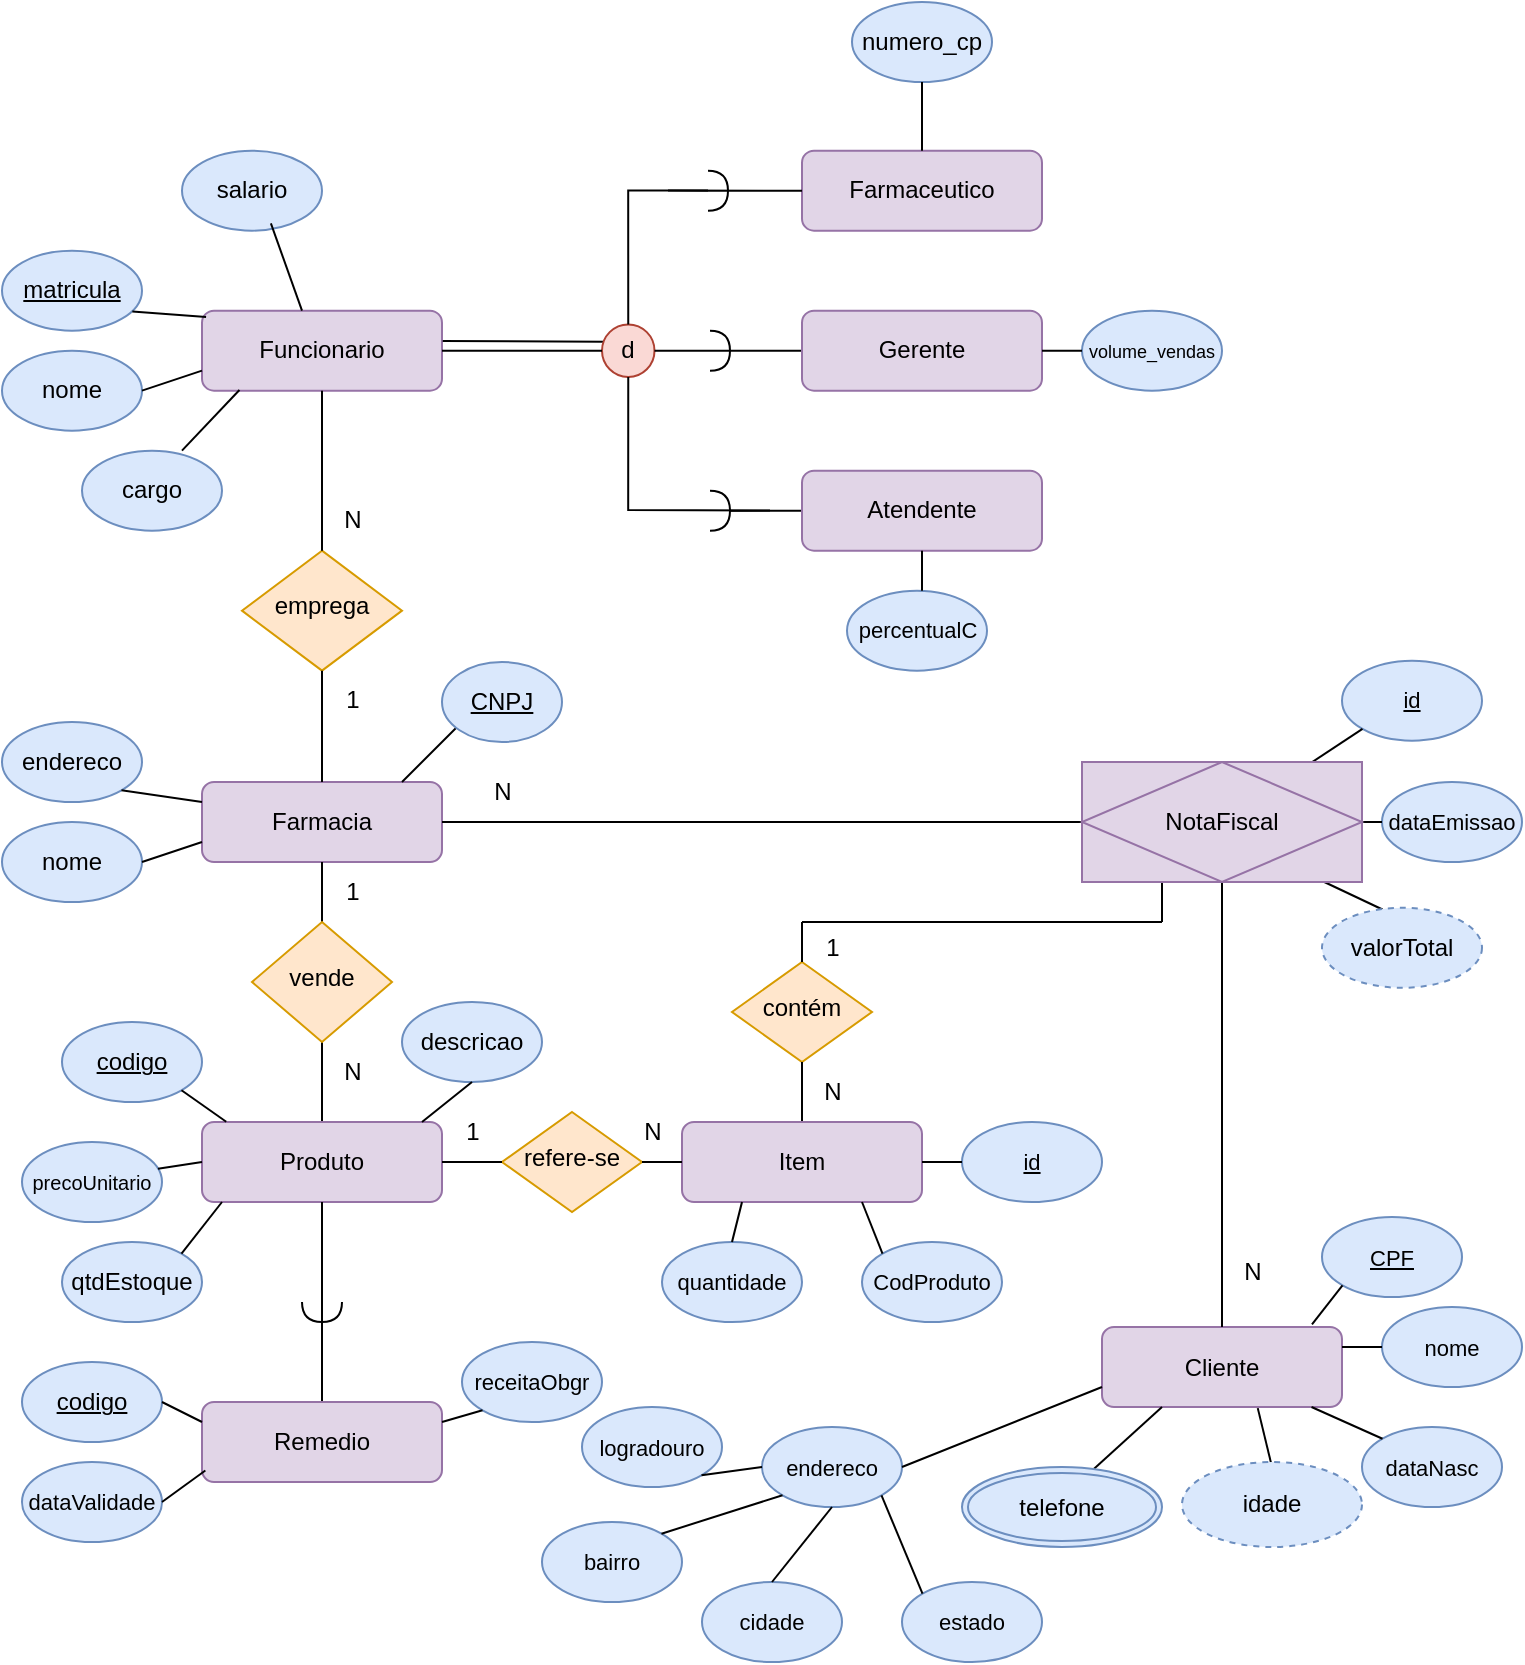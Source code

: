 <mxfile version="24.7.12">
  <diagram id="C5RBs43oDa-KdzZeNtuy" name="Page-1">
    <mxGraphModel dx="1261" dy="733" grid="1" gridSize="10" guides="1" tooltips="1" connect="1" arrows="1" fold="1" page="1" pageScale="1" pageWidth="827" pageHeight="1169" math="0" shadow="0">
      <root>
        <mxCell id="WIyWlLk6GJQsqaUBKTNV-0" />
        <mxCell id="WIyWlLk6GJQsqaUBKTNV-1" parent="WIyWlLk6GJQsqaUBKTNV-0" />
        <mxCell id="WIyWlLk6GJQsqaUBKTNV-3" value="Farmacia" style="rounded=1;whiteSpace=wrap;html=1;fontSize=12;glass=0;strokeWidth=1;shadow=0;fillColor=#e1d5e7;strokeColor=#9673a6;" parent="WIyWlLk6GJQsqaUBKTNV-1" vertex="1">
          <mxGeometry x="160" y="420" width="120" height="40" as="geometry" />
        </mxCell>
        <mxCell id="WIyWlLk6GJQsqaUBKTNV-6" value="emprega" style="rhombus;whiteSpace=wrap;html=1;shadow=0;fontFamily=Helvetica;fontSize=12;align=center;strokeWidth=1;spacing=6;spacingTop=-4;fillColor=#ffe6cc;strokeColor=#d79b00;" parent="WIyWlLk6GJQsqaUBKTNV-1" vertex="1">
          <mxGeometry x="180" y="304.32" width="80" height="60" as="geometry" />
        </mxCell>
        <mxCell id="WIyWlLk6GJQsqaUBKTNV-11" value="Funcionario" style="rounded=1;whiteSpace=wrap;html=1;fontSize=12;glass=0;strokeWidth=1;shadow=0;fillColor=#e1d5e7;strokeColor=#9673a6;" parent="WIyWlLk6GJQsqaUBKTNV-1" vertex="1">
          <mxGeometry x="160" y="184.32" width="120" height="40" as="geometry" />
        </mxCell>
        <mxCell id="MK8fDPFh58A5NtxFeI1J-0" value="" style="endArrow=none;html=1;rounded=0;exitX=0.5;exitY=1;exitDx=0;exitDy=0;entryX=0.5;entryY=0;entryDx=0;entryDy=0;" parent="WIyWlLk6GJQsqaUBKTNV-1" source="WIyWlLk6GJQsqaUBKTNV-11" target="WIyWlLk6GJQsqaUBKTNV-6" edge="1">
          <mxGeometry width="50" height="50" relative="1" as="geometry">
            <mxPoint x="220" y="184.32" as="sourcePoint" />
            <mxPoint x="220" y="274.32" as="targetPoint" />
          </mxGeometry>
        </mxCell>
        <mxCell id="MK8fDPFh58A5NtxFeI1J-2" value="" style="endArrow=none;html=1;rounded=0;" parent="WIyWlLk6GJQsqaUBKTNV-1" edge="1">
          <mxGeometry width="50" height="50" relative="1" as="geometry">
            <mxPoint x="260" y="420" as="sourcePoint" />
            <mxPoint x="290" y="390" as="targetPoint" />
          </mxGeometry>
        </mxCell>
        <mxCell id="MK8fDPFh58A5NtxFeI1J-4" value="&lt;u&gt;CNPJ&lt;/u&gt;" style="ellipse;whiteSpace=wrap;html=1;fillColor=#dae8fc;strokeColor=#6c8ebf;" parent="WIyWlLk6GJQsqaUBKTNV-1" vertex="1">
          <mxGeometry x="280" y="360" width="60" height="40" as="geometry" />
        </mxCell>
        <mxCell id="MK8fDPFh58A5NtxFeI1J-5" value="nome" style="ellipse;whiteSpace=wrap;html=1;fillColor=#dae8fc;strokeColor=#6c8ebf;" parent="WIyWlLk6GJQsqaUBKTNV-1" vertex="1">
          <mxGeometry x="60" y="440" width="70" height="40" as="geometry" />
        </mxCell>
        <mxCell id="MK8fDPFh58A5NtxFeI1J-6" value="endereco" style="ellipse;whiteSpace=wrap;html=1;fillColor=#dae8fc;strokeColor=#6c8ebf;" parent="WIyWlLk6GJQsqaUBKTNV-1" vertex="1">
          <mxGeometry x="60" y="390" width="70" height="40" as="geometry" />
        </mxCell>
        <mxCell id="MK8fDPFh58A5NtxFeI1J-7" value="" style="endArrow=none;html=1;rounded=0;entryX=1;entryY=0.5;entryDx=0;entryDy=0;" parent="WIyWlLk6GJQsqaUBKTNV-1" target="MK8fDPFh58A5NtxFeI1J-5" edge="1">
          <mxGeometry width="50" height="50" relative="1" as="geometry">
            <mxPoint x="160" y="450" as="sourcePoint" />
            <mxPoint x="260" y="370" as="targetPoint" />
          </mxGeometry>
        </mxCell>
        <mxCell id="MK8fDPFh58A5NtxFeI1J-8" value="" style="endArrow=none;html=1;rounded=0;entryX=1;entryY=1;entryDx=0;entryDy=0;exitX=0;exitY=0.25;exitDx=0;exitDy=0;" parent="WIyWlLk6GJQsqaUBKTNV-1" source="WIyWlLk6GJQsqaUBKTNV-3" target="MK8fDPFh58A5NtxFeI1J-6" edge="1">
          <mxGeometry width="50" height="50" relative="1" as="geometry">
            <mxPoint x="170" y="420" as="sourcePoint" />
            <mxPoint x="220" y="370" as="targetPoint" />
          </mxGeometry>
        </mxCell>
        <mxCell id="MK8fDPFh58A5NtxFeI1J-9" value="&lt;u&gt;matricula&lt;/u&gt;" style="ellipse;whiteSpace=wrap;html=1;fillColor=#dae8fc;strokeColor=#6c8ebf;" parent="WIyWlLk6GJQsqaUBKTNV-1" vertex="1">
          <mxGeometry x="60" y="154.32" width="70" height="40" as="geometry" />
        </mxCell>
        <mxCell id="MK8fDPFh58A5NtxFeI1J-10" value="nome" style="ellipse;whiteSpace=wrap;html=1;fillColor=#dae8fc;strokeColor=#6c8ebf;" parent="WIyWlLk6GJQsqaUBKTNV-1" vertex="1">
          <mxGeometry x="60" y="204.32" width="70" height="40" as="geometry" />
        </mxCell>
        <mxCell id="MK8fDPFh58A5NtxFeI1J-11" value="cargo" style="ellipse;whiteSpace=wrap;html=1;fillColor=#dae8fc;strokeColor=#6c8ebf;" parent="WIyWlLk6GJQsqaUBKTNV-1" vertex="1">
          <mxGeometry x="100" y="254.32" width="70" height="40" as="geometry" />
        </mxCell>
        <mxCell id="MK8fDPFh58A5NtxFeI1J-12" value="salario" style="ellipse;whiteSpace=wrap;html=1;fillColor=#dae8fc;strokeColor=#6c8ebf;" parent="WIyWlLk6GJQsqaUBKTNV-1" vertex="1">
          <mxGeometry x="150" y="104.32" width="70" height="40" as="geometry" />
        </mxCell>
        <mxCell id="MK8fDPFh58A5NtxFeI1J-13" value="" style="endArrow=none;html=1;rounded=0;exitX=0.931;exitY=0.76;exitDx=0;exitDy=0;exitPerimeter=0;entryX=0.017;entryY=0.08;entryDx=0;entryDy=0;entryPerimeter=0;" parent="WIyWlLk6GJQsqaUBKTNV-1" source="MK8fDPFh58A5NtxFeI1J-9" target="WIyWlLk6GJQsqaUBKTNV-11" edge="1">
          <mxGeometry width="50" height="50" relative="1" as="geometry">
            <mxPoint x="360" y="184.32" as="sourcePoint" />
            <mxPoint x="410" y="134.32" as="targetPoint" />
          </mxGeometry>
        </mxCell>
        <mxCell id="MK8fDPFh58A5NtxFeI1J-14" value="" style="endArrow=none;html=1;rounded=0;exitX=1;exitY=0.5;exitDx=0;exitDy=0;entryX=0;entryY=0.75;entryDx=0;entryDy=0;" parent="WIyWlLk6GJQsqaUBKTNV-1" source="MK8fDPFh58A5NtxFeI1J-10" target="WIyWlLk6GJQsqaUBKTNV-11" edge="1">
          <mxGeometry width="50" height="50" relative="1" as="geometry">
            <mxPoint x="180" y="194.32" as="sourcePoint" />
            <mxPoint x="230" y="144.32" as="targetPoint" />
          </mxGeometry>
        </mxCell>
        <mxCell id="MK8fDPFh58A5NtxFeI1J-15" value="" style="endArrow=none;html=1;rounded=0;exitX=0.714;exitY=0;exitDx=0;exitDy=0;exitPerimeter=0;entryX=0.156;entryY=0.992;entryDx=0;entryDy=0;entryPerimeter=0;" parent="WIyWlLk6GJQsqaUBKTNV-1" source="MK8fDPFh58A5NtxFeI1J-11" target="WIyWlLk6GJQsqaUBKTNV-11" edge="1">
          <mxGeometry width="50" height="50" relative="1" as="geometry">
            <mxPoint x="180" y="194.32" as="sourcePoint" />
            <mxPoint x="230" y="144.32" as="targetPoint" />
          </mxGeometry>
        </mxCell>
        <mxCell id="MK8fDPFh58A5NtxFeI1J-16" value="" style="endArrow=none;html=1;rounded=0;exitX=0.635;exitY=0.909;exitDx=0;exitDy=0;exitPerimeter=0;" parent="WIyWlLk6GJQsqaUBKTNV-1" source="MK8fDPFh58A5NtxFeI1J-12" edge="1">
          <mxGeometry width="50" height="50" relative="1" as="geometry">
            <mxPoint x="180" y="194.32" as="sourcePoint" />
            <mxPoint x="210" y="184.32" as="targetPoint" />
          </mxGeometry>
        </mxCell>
        <mxCell id="MK8fDPFh58A5NtxFeI1J-17" value="" style="endArrow=none;html=1;rounded=0;exitX=1.003;exitY=0.38;exitDx=0;exitDy=0;exitPerimeter=0;entryX=0.061;entryY=0.332;entryDx=0;entryDy=0;entryPerimeter=0;strokeColor=#000000;" parent="WIyWlLk6GJQsqaUBKTNV-1" source="WIyWlLk6GJQsqaUBKTNV-11" target="MK8fDPFh58A5NtxFeI1J-19" edge="1">
          <mxGeometry width="50" height="50" relative="1" as="geometry">
            <mxPoint x="280" y="239.6" as="sourcePoint" />
            <mxPoint x="360" y="239.6" as="targetPoint" />
          </mxGeometry>
        </mxCell>
        <mxCell id="MK8fDPFh58A5NtxFeI1J-19" value="d" style="ellipse;whiteSpace=wrap;html=1;aspect=fixed;fillColor=#fad9d5;strokeColor=#ae4132;" parent="WIyWlLk6GJQsqaUBKTNV-1" vertex="1">
          <mxGeometry x="360" y="191.2" width="26.25" height="26.25" as="geometry" />
        </mxCell>
        <mxCell id="MK8fDPFh58A5NtxFeI1J-31" value="" style="endArrow=none;html=1;rounded=0;exitX=1;exitY=0.5;exitDx=0;exitDy=0;entryX=0;entryY=0.5;entryDx=0;entryDy=0;" parent="WIyWlLk6GJQsqaUBKTNV-1" source="MK8fDPFh58A5NtxFeI1J-19" target="MK8fDPFh58A5NtxFeI1J-42" edge="1">
          <mxGeometry width="50" height="50" relative="1" as="geometry">
            <mxPoint x="340" y="184.32" as="sourcePoint" />
            <mxPoint x="440" y="204.32" as="targetPoint" />
          </mxGeometry>
        </mxCell>
        <mxCell id="MK8fDPFh58A5NtxFeI1J-34" value="" style="endArrow=none;html=1;rounded=0;entryX=0;entryY=0.5;entryDx=0;entryDy=0;" parent="WIyWlLk6GJQsqaUBKTNV-1" source="9b90MbuNXG74h5Mg-5Mk-2" target="MK8fDPFh58A5NtxFeI1J-41" edge="1">
          <mxGeometry width="50" height="50" relative="1" as="geometry">
            <mxPoint x="370" y="284.32" as="sourcePoint" />
            <mxPoint x="440" y="284.32" as="targetPoint" />
          </mxGeometry>
        </mxCell>
        <mxCell id="MK8fDPFh58A5NtxFeI1J-40" value="Farmaceutico" style="rounded=1;whiteSpace=wrap;html=1;fontSize=12;glass=0;strokeWidth=1;shadow=0;fillColor=#e1d5e7;strokeColor=#9673a6;" parent="WIyWlLk6GJQsqaUBKTNV-1" vertex="1">
          <mxGeometry x="460" y="104.32" width="120" height="40" as="geometry" />
        </mxCell>
        <mxCell id="MK8fDPFh58A5NtxFeI1J-41" value="Atendente" style="rounded=1;whiteSpace=wrap;html=1;fontSize=12;glass=0;strokeWidth=1;shadow=0;fillColor=#e1d5e7;strokeColor=#9673a6;" parent="WIyWlLk6GJQsqaUBKTNV-1" vertex="1">
          <mxGeometry x="460" y="264.32" width="120" height="40" as="geometry" />
        </mxCell>
        <mxCell id="MK8fDPFh58A5NtxFeI1J-42" value="Gerente" style="rounded=1;whiteSpace=wrap;html=1;fontSize=12;glass=0;strokeWidth=1;shadow=0;fillColor=#e1d5e7;strokeColor=#9673a6;" parent="WIyWlLk6GJQsqaUBKTNV-1" vertex="1">
          <mxGeometry x="460" y="184.32" width="120" height="40" as="geometry" />
        </mxCell>
        <mxCell id="MK8fDPFh58A5NtxFeI1J-45" value="numero_cp" style="ellipse;whiteSpace=wrap;html=1;fillColor=#dae8fc;strokeColor=#6c8ebf;" parent="WIyWlLk6GJQsqaUBKTNV-1" vertex="1">
          <mxGeometry x="485" y="30" width="70" height="40" as="geometry" />
        </mxCell>
        <mxCell id="MK8fDPFh58A5NtxFeI1J-48" value="&lt;font style=&quot;font-size: 9px;&quot;&gt;volume_vendas&lt;/font&gt;" style="ellipse;whiteSpace=wrap;html=1;fillColor=#dae8fc;strokeColor=#6c8ebf;" parent="WIyWlLk6GJQsqaUBKTNV-1" vertex="1">
          <mxGeometry x="600" y="184.33" width="70" height="40" as="geometry" />
        </mxCell>
        <mxCell id="MK8fDPFh58A5NtxFeI1J-50" value="&lt;font style=&quot;font-size: 11px;&quot;&gt;percentualC&lt;/font&gt;" style="ellipse;whiteSpace=wrap;html=1;fillColor=#dae8fc;strokeColor=#6c8ebf;" parent="WIyWlLk6GJQsqaUBKTNV-1" vertex="1">
          <mxGeometry x="482.5" y="324.32" width="70" height="40" as="geometry" />
        </mxCell>
        <mxCell id="MK8fDPFh58A5NtxFeI1J-52" value="" style="endArrow=none;html=1;rounded=0;entryX=0.5;entryY=1;entryDx=0;entryDy=0;exitX=0.5;exitY=0;exitDx=0;exitDy=0;" parent="WIyWlLk6GJQsqaUBKTNV-1" source="MK8fDPFh58A5NtxFeI1J-40" target="MK8fDPFh58A5NtxFeI1J-45" edge="1">
          <mxGeometry width="50" height="50" relative="1" as="geometry">
            <mxPoint x="580" y="114.32" as="sourcePoint" />
            <mxPoint x="560" y="90.32" as="targetPoint" />
          </mxGeometry>
        </mxCell>
        <mxCell id="MK8fDPFh58A5NtxFeI1J-54" value="" style="endArrow=none;html=1;rounded=0;entryX=0;entryY=0.5;entryDx=0;entryDy=0;exitX=1;exitY=0.5;exitDx=0;exitDy=0;" parent="WIyWlLk6GJQsqaUBKTNV-1" source="MK8fDPFh58A5NtxFeI1J-42" target="MK8fDPFh58A5NtxFeI1J-48" edge="1">
          <mxGeometry width="50" height="50" relative="1" as="geometry">
            <mxPoint x="565" y="134.32" as="sourcePoint" />
            <mxPoint x="580" y="110.32" as="targetPoint" />
          </mxGeometry>
        </mxCell>
        <mxCell id="MK8fDPFh58A5NtxFeI1J-55" value="" style="endArrow=none;html=1;rounded=0;entryX=0.5;entryY=0;entryDx=0;entryDy=0;exitX=0.5;exitY=1;exitDx=0;exitDy=0;" parent="WIyWlLk6GJQsqaUBKTNV-1" source="MK8fDPFh58A5NtxFeI1J-41" edge="1">
          <mxGeometry width="50" height="50" relative="1" as="geometry">
            <mxPoint x="575" y="144.32" as="sourcePoint" />
            <mxPoint x="520" y="324.32" as="targetPoint" />
          </mxGeometry>
        </mxCell>
        <mxCell id="MK8fDPFh58A5NtxFeI1J-57" value="" style="endArrow=none;html=1;rounded=0;exitX=1;exitY=0.5;exitDx=0;exitDy=0;entryX=0;entryY=0.5;entryDx=0;entryDy=0;entryPerimeter=0;fontColor=#FF0000;strokeColor=#000000;" parent="WIyWlLk6GJQsqaUBKTNV-1" source="WIyWlLk6GJQsqaUBKTNV-11" target="MK8fDPFh58A5NtxFeI1J-19" edge="1">
          <mxGeometry width="50" height="50" relative="1" as="geometry">
            <mxPoint x="260" y="270" as="sourcePoint" />
            <mxPoint x="310" y="220" as="targetPoint" />
          </mxGeometry>
        </mxCell>
        <mxCell id="9b90MbuNXG74h5Mg-5Mk-79" style="edgeStyle=orthogonalEdgeStyle;rounded=0;orthogonalLoop=1;jettySize=auto;html=1;exitX=0;exitY=0.5;exitDx=0;exitDy=0;exitPerimeter=0;entryX=0;entryY=0.5;entryDx=0;entryDy=0;endArrow=none;endFill=0;" parent="WIyWlLk6GJQsqaUBKTNV-1" source="9b90MbuNXG74h5Mg-5Mk-0" target="MK8fDPFh58A5NtxFeI1J-40" edge="1">
          <mxGeometry relative="1" as="geometry">
            <Array as="points">
              <mxPoint x="393" y="124" />
              <mxPoint x="443" y="124" />
            </Array>
          </mxGeometry>
        </mxCell>
        <mxCell id="9b90MbuNXG74h5Mg-5Mk-80" style="edgeStyle=orthogonalEdgeStyle;rounded=0;orthogonalLoop=1;jettySize=auto;html=1;entryX=0.5;entryY=0;entryDx=0;entryDy=0;endArrow=none;endFill=0;" parent="WIyWlLk6GJQsqaUBKTNV-1" source="9b90MbuNXG74h5Mg-5Mk-0" target="MK8fDPFh58A5NtxFeI1J-19" edge="1">
          <mxGeometry relative="1" as="geometry" />
        </mxCell>
        <mxCell id="9b90MbuNXG74h5Mg-5Mk-0" value="" style="shape=requiredInterface;html=1;verticalLabelPosition=bottom;sketch=0;" parent="WIyWlLk6GJQsqaUBKTNV-1" vertex="1">
          <mxGeometry x="413" y="114.32" width="10" height="20" as="geometry" />
        </mxCell>
        <mxCell id="9b90MbuNXG74h5Mg-5Mk-1" value="" style="shape=requiredInterface;html=1;verticalLabelPosition=bottom;sketch=0;" parent="WIyWlLk6GJQsqaUBKTNV-1" vertex="1">
          <mxGeometry x="414" y="194.33" width="10" height="20" as="geometry" />
        </mxCell>
        <mxCell id="9b90MbuNXG74h5Mg-5Mk-77" style="edgeStyle=orthogonalEdgeStyle;rounded=0;orthogonalLoop=1;jettySize=auto;html=1;exitX=1;exitY=0.5;exitDx=0;exitDy=0;exitPerimeter=0;endArrow=none;endFill=0;entryX=0.5;entryY=1;entryDx=0;entryDy=0;" parent="WIyWlLk6GJQsqaUBKTNV-1" source="9b90MbuNXG74h5Mg-5Mk-2" target="MK8fDPFh58A5NtxFeI1J-19" edge="1">
          <mxGeometry relative="1" as="geometry">
            <mxPoint x="370" y="284.439" as="targetPoint" />
            <Array as="points">
              <mxPoint x="444" y="284" />
              <mxPoint x="373" y="284" />
            </Array>
          </mxGeometry>
        </mxCell>
        <mxCell id="9b90MbuNXG74h5Mg-5Mk-2" value="" style="shape=requiredInterface;html=1;verticalLabelPosition=bottom;sketch=0;" parent="WIyWlLk6GJQsqaUBKTNV-1" vertex="1">
          <mxGeometry x="414" y="274.32" width="10" height="20" as="geometry" />
        </mxCell>
        <mxCell id="9b90MbuNXG74h5Mg-5Mk-4" value="" style="endArrow=none;html=1;rounded=0;exitX=0.5;exitY=0;exitDx=0;exitDy=0;entryX=0.5;entryY=1;entryDx=0;entryDy=0;" parent="WIyWlLk6GJQsqaUBKTNV-1" source="WIyWlLk6GJQsqaUBKTNV-3" target="WIyWlLk6GJQsqaUBKTNV-6" edge="1">
          <mxGeometry width="50" height="50" relative="1" as="geometry">
            <mxPoint x="310" y="420" as="sourcePoint" />
            <mxPoint x="360" y="370" as="targetPoint" />
          </mxGeometry>
        </mxCell>
        <mxCell id="9b90MbuNXG74h5Mg-5Mk-5" value="" style="endArrow=none;html=1;rounded=0;exitX=0.5;exitY=1;exitDx=0;exitDy=0;" parent="WIyWlLk6GJQsqaUBKTNV-1" source="9b90MbuNXG74h5Mg-5Mk-7" edge="1">
          <mxGeometry width="50" height="50" relative="1" as="geometry">
            <mxPoint x="310" y="540" as="sourcePoint" />
            <mxPoint x="220" y="590" as="targetPoint" />
          </mxGeometry>
        </mxCell>
        <mxCell id="9b90MbuNXG74h5Mg-5Mk-9" value="Produto" style="rounded=1;whiteSpace=wrap;html=1;fontSize=12;glass=0;strokeWidth=1;shadow=0;fillColor=#e1d5e7;strokeColor=#9673a6;" parent="WIyWlLk6GJQsqaUBKTNV-1" vertex="1">
          <mxGeometry x="160" y="590" width="120" height="40" as="geometry" />
        </mxCell>
        <mxCell id="9b90MbuNXG74h5Mg-5Mk-10" value="descricao" style="ellipse;whiteSpace=wrap;html=1;fillColor=#dae8fc;strokeColor=#6c8ebf;" parent="WIyWlLk6GJQsqaUBKTNV-1" vertex="1">
          <mxGeometry x="260" y="530" width="70" height="40" as="geometry" />
        </mxCell>
        <mxCell id="9b90MbuNXG74h5Mg-5Mk-11" value="qtdEstoque" style="ellipse;whiteSpace=wrap;html=1;fillColor=#dae8fc;strokeColor=#6c8ebf;" parent="WIyWlLk6GJQsqaUBKTNV-1" vertex="1">
          <mxGeometry x="90" y="650" width="70" height="40" as="geometry" />
        </mxCell>
        <mxCell id="9b90MbuNXG74h5Mg-5Mk-12" value="&lt;font style=&quot;font-size: 10px;&quot;&gt;precoUnitario&lt;/font&gt;" style="ellipse;whiteSpace=wrap;html=1;fillColor=#dae8fc;strokeColor=#6c8ebf;" parent="WIyWlLk6GJQsqaUBKTNV-1" vertex="1">
          <mxGeometry x="70" y="600" width="70" height="40" as="geometry" />
        </mxCell>
        <mxCell id="9b90MbuNXG74h5Mg-5Mk-13" value="&lt;u&gt;codigo&lt;/u&gt;" style="ellipse;whiteSpace=wrap;html=1;fillColor=#dae8fc;strokeColor=#6c8ebf;" parent="WIyWlLk6GJQsqaUBKTNV-1" vertex="1">
          <mxGeometry x="90" y="540" width="70" height="40" as="geometry" />
        </mxCell>
        <mxCell id="9b90MbuNXG74h5Mg-5Mk-14" value="" style="endArrow=none;html=1;rounded=0;exitX=1;exitY=0;exitDx=0;exitDy=0;" parent="WIyWlLk6GJQsqaUBKTNV-1" source="9b90MbuNXG74h5Mg-5Mk-11" edge="1">
          <mxGeometry width="50" height="50" relative="1" as="geometry">
            <mxPoint x="310" y="640" as="sourcePoint" />
            <mxPoint x="170" y="630" as="targetPoint" />
          </mxGeometry>
        </mxCell>
        <mxCell id="9b90MbuNXG74h5Mg-5Mk-15" value="" style="endArrow=none;html=1;rounded=0;exitX=0.971;exitY=0.335;exitDx=0;exitDy=0;entryX=0;entryY=0.5;entryDx=0;entryDy=0;exitPerimeter=0;" parent="WIyWlLk6GJQsqaUBKTNV-1" source="9b90MbuNXG74h5Mg-5Mk-12" target="9b90MbuNXG74h5Mg-5Mk-9" edge="1">
          <mxGeometry width="50" height="50" relative="1" as="geometry">
            <mxPoint x="149" y="676" as="sourcePoint" />
            <mxPoint x="200" y="640" as="targetPoint" />
          </mxGeometry>
        </mxCell>
        <mxCell id="9b90MbuNXG74h5Mg-5Mk-16" value="" style="endArrow=none;html=1;rounded=0;exitX=1;exitY=1;exitDx=0;exitDy=0;entryX=0.101;entryY=-0.003;entryDx=0;entryDy=0;entryPerimeter=0;" parent="WIyWlLk6GJQsqaUBKTNV-1" source="9b90MbuNXG74h5Mg-5Mk-13" target="9b90MbuNXG74h5Mg-5Mk-9" edge="1">
          <mxGeometry width="50" height="50" relative="1" as="geometry">
            <mxPoint x="159" y="686" as="sourcePoint" />
            <mxPoint x="210" y="650" as="targetPoint" />
          </mxGeometry>
        </mxCell>
        <mxCell id="9b90MbuNXG74h5Mg-5Mk-17" value="" style="endArrow=none;html=1;rounded=0;exitX=1;exitY=0;exitDx=0;exitDy=0;entryX=0.5;entryY=1;entryDx=0;entryDy=0;" parent="WIyWlLk6GJQsqaUBKTNV-1" target="9b90MbuNXG74h5Mg-5Mk-10" edge="1">
          <mxGeometry width="50" height="50" relative="1" as="geometry">
            <mxPoint x="270" y="590" as="sourcePoint" />
            <mxPoint x="321" y="554" as="targetPoint" />
          </mxGeometry>
        </mxCell>
        <mxCell id="9b90MbuNXG74h5Mg-5Mk-18" value="" style="endArrow=none;html=1;rounded=0;" parent="WIyWlLk6GJQsqaUBKTNV-1" edge="1">
          <mxGeometry width="50" height="50" relative="1" as="geometry">
            <mxPoint x="220" y="680" as="sourcePoint" />
            <mxPoint x="220" y="750" as="targetPoint" />
          </mxGeometry>
        </mxCell>
        <mxCell id="9b90MbuNXG74h5Mg-5Mk-19" value="" style="endArrow=none;html=1;rounded=0;exitX=0.5;exitY=1;exitDx=0;exitDy=0;entryX=0.5;entryY=0;entryDx=0;entryDy=0;" parent="WIyWlLk6GJQsqaUBKTNV-1" source="WIyWlLk6GJQsqaUBKTNV-3" target="9b90MbuNXG74h5Mg-5Mk-7" edge="1">
          <mxGeometry width="50" height="50" relative="1" as="geometry">
            <mxPoint x="220" y="460" as="sourcePoint" />
            <mxPoint x="220" y="485" as="targetPoint" />
          </mxGeometry>
        </mxCell>
        <mxCell id="9b90MbuNXG74h5Mg-5Mk-7" value="vende" style="rhombus;whiteSpace=wrap;html=1;shadow=0;fontFamily=Helvetica;fontSize=12;align=center;strokeWidth=1;spacing=6;spacingTop=-4;fillColor=#ffe6cc;strokeColor=#d79b00;" parent="WIyWlLk6GJQsqaUBKTNV-1" vertex="1">
          <mxGeometry x="185" y="490" width="70" height="60" as="geometry" />
        </mxCell>
        <mxCell id="9b90MbuNXG74h5Mg-5Mk-21" value="" style="endArrow=none;html=1;rounded=0;exitX=0.5;exitY=1;exitDx=0;exitDy=0;" parent="WIyWlLk6GJQsqaUBKTNV-1" source="9b90MbuNXG74h5Mg-5Mk-9" target="9b90MbuNXG74h5Mg-5Mk-20" edge="1">
          <mxGeometry width="50" height="50" relative="1" as="geometry">
            <mxPoint x="220" y="630" as="sourcePoint" />
            <mxPoint x="220" y="750" as="targetPoint" />
          </mxGeometry>
        </mxCell>
        <mxCell id="9b90MbuNXG74h5Mg-5Mk-20" value="" style="shape=requiredInterface;html=1;verticalLabelPosition=bottom;sketch=0;direction=south;" parent="WIyWlLk6GJQsqaUBKTNV-1" vertex="1">
          <mxGeometry x="210" y="680" width="20" height="10" as="geometry" />
        </mxCell>
        <mxCell id="9b90MbuNXG74h5Mg-5Mk-22" value="Remedio" style="rounded=1;whiteSpace=wrap;html=1;fontSize=12;glass=0;strokeWidth=1;shadow=0;fillColor=#e1d5e7;strokeColor=#9673a6;" parent="WIyWlLk6GJQsqaUBKTNV-1" vertex="1">
          <mxGeometry x="160" y="730" width="120" height="40" as="geometry" />
        </mxCell>
        <mxCell id="9b90MbuNXG74h5Mg-5Mk-24" value="&lt;font style=&quot;font-size: 11px;&quot;&gt;receitaObgr&lt;/font&gt;" style="ellipse;whiteSpace=wrap;html=1;fillColor=#dae8fc;strokeColor=#6c8ebf;" parent="WIyWlLk6GJQsqaUBKTNV-1" vertex="1">
          <mxGeometry x="290" y="700" width="70" height="40" as="geometry" />
        </mxCell>
        <mxCell id="9b90MbuNXG74h5Mg-5Mk-25" value="&lt;u&gt;codigo&lt;/u&gt;" style="ellipse;whiteSpace=wrap;html=1;fillColor=#dae8fc;strokeColor=#6c8ebf;" parent="WIyWlLk6GJQsqaUBKTNV-1" vertex="1">
          <mxGeometry x="70" y="710" width="70" height="40" as="geometry" />
        </mxCell>
        <mxCell id="9b90MbuNXG74h5Mg-5Mk-26" value="&lt;font style=&quot;font-size: 11px;&quot;&gt;dataValidade&lt;/font&gt;" style="ellipse;whiteSpace=wrap;html=1;fillColor=#dae8fc;strokeColor=#6c8ebf;" parent="WIyWlLk6GJQsqaUBKTNV-1" vertex="1">
          <mxGeometry x="70" y="760" width="70" height="40" as="geometry" />
        </mxCell>
        <mxCell id="9b90MbuNXG74h5Mg-5Mk-27" value="" style="endArrow=none;html=1;rounded=0;exitX=1;exitY=0.5;exitDx=0;exitDy=0;entryX=0.014;entryY=0.857;entryDx=0;entryDy=0;entryPerimeter=0;" parent="WIyWlLk6GJQsqaUBKTNV-1" source="9b90MbuNXG74h5Mg-5Mk-26" target="9b90MbuNXG74h5Mg-5Mk-22" edge="1">
          <mxGeometry width="50" height="50" relative="1" as="geometry">
            <mxPoint x="270" y="790" as="sourcePoint" />
            <mxPoint x="320" y="740" as="targetPoint" />
          </mxGeometry>
        </mxCell>
        <mxCell id="9b90MbuNXG74h5Mg-5Mk-28" value="" style="endArrow=none;html=1;rounded=0;exitX=1;exitY=0.5;exitDx=0;exitDy=0;entryX=0;entryY=0.25;entryDx=0;entryDy=0;" parent="WIyWlLk6GJQsqaUBKTNV-1" source="9b90MbuNXG74h5Mg-5Mk-25" target="9b90MbuNXG74h5Mg-5Mk-22" edge="1">
          <mxGeometry width="50" height="50" relative="1" as="geometry">
            <mxPoint x="150" y="800" as="sourcePoint" />
            <mxPoint x="200" y="780" as="targetPoint" />
          </mxGeometry>
        </mxCell>
        <mxCell id="9b90MbuNXG74h5Mg-5Mk-29" value="" style="endArrow=none;html=1;rounded=0;exitX=1;exitY=0.25;exitDx=0;exitDy=0;entryX=0;entryY=1;entryDx=0;entryDy=0;" parent="WIyWlLk6GJQsqaUBKTNV-1" source="9b90MbuNXG74h5Mg-5Mk-22" target="9b90MbuNXG74h5Mg-5Mk-24" edge="1">
          <mxGeometry width="50" height="50" relative="1" as="geometry">
            <mxPoint x="160" y="810" as="sourcePoint" />
            <mxPoint x="210" y="790" as="targetPoint" />
          </mxGeometry>
        </mxCell>
        <mxCell id="9b90MbuNXG74h5Mg-5Mk-31" value="" style="endArrow=none;html=1;rounded=0;exitX=1;exitY=0.5;exitDx=0;exitDy=0;entryX=0;entryY=0.5;entryDx=0;entryDy=0;" parent="WIyWlLk6GJQsqaUBKTNV-1" source="WIyWlLk6GJQsqaUBKTNV-3" target="cmJrMQ_xwBOo_uzR0v6U-0" edge="1">
          <mxGeometry width="50" height="50" relative="1" as="geometry">
            <mxPoint x="420" y="480" as="sourcePoint" />
            <mxPoint x="410" y="440" as="targetPoint" />
          </mxGeometry>
        </mxCell>
        <mxCell id="9b90MbuNXG74h5Mg-5Mk-35" value="&lt;font style=&quot;font-size: 11px;&quot;&gt;dataEmissao&lt;/font&gt;" style="ellipse;whiteSpace=wrap;html=1;fillColor=#dae8fc;strokeColor=#6c8ebf;" parent="WIyWlLk6GJQsqaUBKTNV-1" vertex="1">
          <mxGeometry x="750" y="420" width="70" height="40" as="geometry" />
        </mxCell>
        <mxCell id="9b90MbuNXG74h5Mg-5Mk-36" value="&lt;font style=&quot;font-size: 11px;&quot;&gt;&lt;u&gt;id&lt;/u&gt;&lt;/font&gt;" style="ellipse;whiteSpace=wrap;html=1;fillColor=#dae8fc;strokeColor=#6c8ebf;" parent="WIyWlLk6GJQsqaUBKTNV-1" vertex="1">
          <mxGeometry x="730" y="359.32" width="70" height="40" as="geometry" />
        </mxCell>
        <mxCell id="9b90MbuNXG74h5Mg-5Mk-37" value="" style="endArrow=none;html=1;rounded=0;exitX=0.75;exitY=1;exitDx=0;exitDy=0;entryX=0;entryY=0;entryDx=0;entryDy=0;" parent="WIyWlLk6GJQsqaUBKTNV-1" edge="1">
          <mxGeometry width="50" height="50" relative="1" as="geometry">
            <mxPoint x="700" y="460" as="sourcePoint" />
            <mxPoint x="750.251" y="483.758" as="targetPoint" />
          </mxGeometry>
        </mxCell>
        <mxCell id="9b90MbuNXG74h5Mg-5Mk-39" value="" style="endArrow=none;html=1;rounded=0;exitX=0.75;exitY=0;exitDx=0;exitDy=0;entryX=0;entryY=1;entryDx=0;entryDy=0;" parent="WIyWlLk6GJQsqaUBKTNV-1" target="9b90MbuNXG74h5Mg-5Mk-36" edge="1">
          <mxGeometry width="50" height="50" relative="1" as="geometry">
            <mxPoint x="700" y="420" as="sourcePoint" />
            <mxPoint x="730" y="410" as="targetPoint" />
          </mxGeometry>
        </mxCell>
        <mxCell id="9b90MbuNXG74h5Mg-5Mk-40" value="" style="endArrow=none;html=1;rounded=0;exitX=1;exitY=0.5;exitDx=0;exitDy=0;entryX=0;entryY=0.5;entryDx=0;entryDy=0;" parent="WIyWlLk6GJQsqaUBKTNV-1" target="9b90MbuNXG74h5Mg-5Mk-35" edge="1">
          <mxGeometry width="50" height="50" relative="1" as="geometry">
            <mxPoint x="730" y="440" as="sourcePoint" />
            <mxPoint x="770" y="503.9" as="targetPoint" />
          </mxGeometry>
        </mxCell>
        <mxCell id="9b90MbuNXG74h5Mg-5Mk-44" value="Cliente" style="rounded=1;whiteSpace=wrap;html=1;fontSize=12;glass=0;strokeWidth=1;shadow=0;fillColor=#e1d5e7;strokeColor=#9673a6;" parent="WIyWlLk6GJQsqaUBKTNV-1" vertex="1">
          <mxGeometry x="610" y="692.5" width="120" height="40" as="geometry" />
        </mxCell>
        <mxCell id="9b90MbuNXG74h5Mg-5Mk-45" value="&lt;font style=&quot;font-size: 11px;&quot;&gt;endereco&lt;/font&gt;" style="ellipse;whiteSpace=wrap;html=1;fillColor=#dae8fc;strokeColor=#6c8ebf;" parent="WIyWlLk6GJQsqaUBKTNV-1" vertex="1">
          <mxGeometry x="440" y="742.5" width="70" height="40" as="geometry" />
        </mxCell>
        <mxCell id="9b90MbuNXG74h5Mg-5Mk-48" value="&lt;font style=&quot;font-size: 11px;&quot;&gt;dataNasc&lt;/font&gt;" style="ellipse;whiteSpace=wrap;html=1;fillColor=#dae8fc;strokeColor=#6c8ebf;" parent="WIyWlLk6GJQsqaUBKTNV-1" vertex="1">
          <mxGeometry x="740" y="742.5" width="70" height="40" as="geometry" />
        </mxCell>
        <mxCell id="9b90MbuNXG74h5Mg-5Mk-49" value="&lt;font style=&quot;font-size: 11px;&quot;&gt;nome&lt;/font&gt;" style="ellipse;whiteSpace=wrap;html=1;fillColor=#dae8fc;strokeColor=#6c8ebf;" parent="WIyWlLk6GJQsqaUBKTNV-1" vertex="1">
          <mxGeometry x="750" y="682.5" width="70" height="40" as="geometry" />
        </mxCell>
        <mxCell id="9b90MbuNXG74h5Mg-5Mk-50" value="&lt;font style=&quot;font-size: 11px;&quot;&gt;&lt;u&gt;CPF&lt;/u&gt;&lt;/font&gt;" style="ellipse;whiteSpace=wrap;html=1;fillColor=#dae8fc;strokeColor=#6c8ebf;" parent="WIyWlLk6GJQsqaUBKTNV-1" vertex="1">
          <mxGeometry x="720" y="637.5" width="70" height="40" as="geometry" />
        </mxCell>
        <mxCell id="9b90MbuNXG74h5Mg-5Mk-51" value="" style="endArrow=none;html=1;rounded=0;entryX=0;entryY=0.75;entryDx=0;entryDy=0;exitX=1;exitY=0.5;exitDx=0;exitDy=0;" parent="WIyWlLk6GJQsqaUBKTNV-1" source="9b90MbuNXG74h5Mg-5Mk-45" target="9b90MbuNXG74h5Mg-5Mk-44" edge="1">
          <mxGeometry width="50" height="50" relative="1" as="geometry">
            <mxPoint x="530" y="662.5" as="sourcePoint" />
            <mxPoint x="580" y="612.5" as="targetPoint" />
          </mxGeometry>
        </mxCell>
        <mxCell id="9b90MbuNXG74h5Mg-5Mk-52" value="" style="endArrow=none;html=1;rounded=0;entryX=0.25;entryY=1;entryDx=0;entryDy=0;exitX=0.5;exitY=0;exitDx=0;exitDy=0;" parent="WIyWlLk6GJQsqaUBKTNV-1" target="9b90MbuNXG74h5Mg-5Mk-44" edge="1">
          <mxGeometry width="50" height="50" relative="1" as="geometry">
            <mxPoint x="585" y="782.5" as="sourcePoint" />
            <mxPoint x="620" y="732.5" as="targetPoint" />
          </mxGeometry>
        </mxCell>
        <mxCell id="9b90MbuNXG74h5Mg-5Mk-53" value="" style="endArrow=none;html=1;rounded=0;entryX=0.5;entryY=0;entryDx=0;entryDy=0;exitX=0.649;exitY=1.014;exitDx=0;exitDy=0;exitPerimeter=0;" parent="WIyWlLk6GJQsqaUBKTNV-1" source="9b90MbuNXG74h5Mg-5Mk-44" edge="1">
          <mxGeometry width="50" height="50" relative="1" as="geometry">
            <mxPoint x="610" y="752.5" as="sourcePoint" />
            <mxPoint x="695" y="762.5" as="targetPoint" />
          </mxGeometry>
        </mxCell>
        <mxCell id="9b90MbuNXG74h5Mg-5Mk-54" value="" style="endArrow=none;html=1;rounded=0;entryX=0;entryY=0;entryDx=0;entryDy=0;" parent="WIyWlLk6GJQsqaUBKTNV-1" source="9b90MbuNXG74h5Mg-5Mk-44" target="9b90MbuNXG74h5Mg-5Mk-48" edge="1">
          <mxGeometry width="50" height="50" relative="1" as="geometry">
            <mxPoint x="620" y="762.5" as="sourcePoint" />
            <mxPoint x="640" y="752.5" as="targetPoint" />
          </mxGeometry>
        </mxCell>
        <mxCell id="9b90MbuNXG74h5Mg-5Mk-55" value="" style="endArrow=none;html=1;rounded=0;entryX=0;entryY=0.5;entryDx=0;entryDy=0;exitX=1;exitY=0.25;exitDx=0;exitDy=0;" parent="WIyWlLk6GJQsqaUBKTNV-1" source="9b90MbuNXG74h5Mg-5Mk-44" target="9b90MbuNXG74h5Mg-5Mk-49" edge="1">
          <mxGeometry width="50" height="50" relative="1" as="geometry">
            <mxPoint x="630" y="772.5" as="sourcePoint" />
            <mxPoint x="650" y="762.5" as="targetPoint" />
          </mxGeometry>
        </mxCell>
        <mxCell id="9b90MbuNXG74h5Mg-5Mk-56" value="" style="endArrow=none;html=1;rounded=0;entryX=0;entryY=1;entryDx=0;entryDy=0;exitX=0.875;exitY=-0.032;exitDx=0;exitDy=0;exitPerimeter=0;" parent="WIyWlLk6GJQsqaUBKTNV-1" source="9b90MbuNXG74h5Mg-5Mk-44" target="9b90MbuNXG74h5Mg-5Mk-50" edge="1">
          <mxGeometry width="50" height="50" relative="1" as="geometry">
            <mxPoint x="640" y="782.5" as="sourcePoint" />
            <mxPoint x="660" y="772.5" as="targetPoint" />
          </mxGeometry>
        </mxCell>
        <mxCell id="9b90MbuNXG74h5Mg-5Mk-57" value="" style="endArrow=none;html=1;rounded=0;" parent="WIyWlLk6GJQsqaUBKTNV-1" edge="1">
          <mxGeometry width="50" height="50" relative="1" as="geometry">
            <mxPoint x="460" y="490" as="sourcePoint" />
            <mxPoint x="640" y="490" as="targetPoint" />
          </mxGeometry>
        </mxCell>
        <mxCell id="9b90MbuNXG74h5Mg-5Mk-58" value="contém" style="rhombus;whiteSpace=wrap;html=1;shadow=0;fontFamily=Helvetica;fontSize=12;align=center;strokeWidth=1;spacing=6;spacingTop=-4;rotation=0;fillColor=#ffe6cc;strokeColor=#d79b00;" parent="WIyWlLk6GJQsqaUBKTNV-1" vertex="1">
          <mxGeometry x="425" y="510" width="70" height="50" as="geometry" />
        </mxCell>
        <mxCell id="9b90MbuNXG74h5Mg-5Mk-59" value="" style="endArrow=none;html=1;rounded=0;entryX=0.5;entryY=1;entryDx=0;entryDy=0;exitX=0.5;exitY=0;exitDx=0;exitDy=0;" parent="WIyWlLk6GJQsqaUBKTNV-1" source="9b90MbuNXG74h5Mg-5Mk-60" target="9b90MbuNXG74h5Mg-5Mk-58" edge="1">
          <mxGeometry width="50" height="50" relative="1" as="geometry">
            <mxPoint x="540" y="630" as="sourcePoint" />
            <mxPoint x="410" y="650" as="targetPoint" />
          </mxGeometry>
        </mxCell>
        <mxCell id="9b90MbuNXG74h5Mg-5Mk-60" value="Item" style="rounded=1;whiteSpace=wrap;html=1;fontSize=12;glass=0;strokeWidth=1;shadow=0;fillColor=#e1d5e7;strokeColor=#9673a6;" parent="WIyWlLk6GJQsqaUBKTNV-1" vertex="1">
          <mxGeometry x="400" y="590" width="120" height="40" as="geometry" />
        </mxCell>
        <mxCell id="9b90MbuNXG74h5Mg-5Mk-61" value="&lt;font style=&quot;font-size: 11px;&quot;&gt;quantidade&lt;/font&gt;" style="ellipse;whiteSpace=wrap;html=1;fillColor=#dae8fc;strokeColor=#6c8ebf;" parent="WIyWlLk6GJQsqaUBKTNV-1" vertex="1">
          <mxGeometry x="390" y="650" width="70" height="40" as="geometry" />
        </mxCell>
        <mxCell id="9b90MbuNXG74h5Mg-5Mk-62" value="&lt;span style=&quot;font-size: 11px;&quot;&gt;CodProduto&lt;/span&gt;" style="ellipse;whiteSpace=wrap;html=1;fillColor=#dae8fc;strokeColor=#6c8ebf;" parent="WIyWlLk6GJQsqaUBKTNV-1" vertex="1">
          <mxGeometry x="490" y="650" width="70" height="40" as="geometry" />
        </mxCell>
        <mxCell id="9b90MbuNXG74h5Mg-5Mk-63" value="&lt;font style=&quot;font-size: 11px;&quot;&gt;&lt;u&gt;id&lt;/u&gt;&lt;/font&gt;" style="ellipse;whiteSpace=wrap;html=1;fillColor=#dae8fc;strokeColor=#6c8ebf;" parent="WIyWlLk6GJQsqaUBKTNV-1" vertex="1">
          <mxGeometry x="540" y="590" width="70" height="40" as="geometry" />
        </mxCell>
        <mxCell id="9b90MbuNXG74h5Mg-5Mk-64" value="" style="endArrow=none;html=1;rounded=0;entryX=0.25;entryY=1;entryDx=0;entryDy=0;exitX=0.5;exitY=0;exitDx=0;exitDy=0;" parent="WIyWlLk6GJQsqaUBKTNV-1" source="9b90MbuNXG74h5Mg-5Mk-61" target="9b90MbuNXG74h5Mg-5Mk-60" edge="1">
          <mxGeometry width="50" height="50" relative="1" as="geometry">
            <mxPoint x="400" y="740" as="sourcePoint" />
            <mxPoint x="450" y="690" as="targetPoint" />
          </mxGeometry>
        </mxCell>
        <mxCell id="9b90MbuNXG74h5Mg-5Mk-65" value="" style="endArrow=none;html=1;rounded=0;entryX=0.75;entryY=1;entryDx=0;entryDy=0;exitX=0;exitY=0;exitDx=0;exitDy=0;" parent="WIyWlLk6GJQsqaUBKTNV-1" source="9b90MbuNXG74h5Mg-5Mk-62" target="9b90MbuNXG74h5Mg-5Mk-60" edge="1">
          <mxGeometry width="50" height="50" relative="1" as="geometry">
            <mxPoint x="435" y="675" as="sourcePoint" />
            <mxPoint x="440" y="650" as="targetPoint" />
          </mxGeometry>
        </mxCell>
        <mxCell id="9b90MbuNXG74h5Mg-5Mk-66" value="" style="endArrow=none;html=1;rounded=0;entryX=1;entryY=0.5;entryDx=0;entryDy=0;exitX=0;exitY=0.5;exitDx=0;exitDy=0;" parent="WIyWlLk6GJQsqaUBKTNV-1" source="9b90MbuNXG74h5Mg-5Mk-63" target="9b90MbuNXG74h5Mg-5Mk-60" edge="1">
          <mxGeometry width="50" height="50" relative="1" as="geometry">
            <mxPoint x="445" y="685" as="sourcePoint" />
            <mxPoint x="450" y="660" as="targetPoint" />
          </mxGeometry>
        </mxCell>
        <mxCell id="9b90MbuNXG74h5Mg-5Mk-67" value="refere-se" style="rhombus;whiteSpace=wrap;html=1;shadow=0;fontFamily=Helvetica;fontSize=12;align=center;strokeWidth=1;spacing=6;spacingTop=-4;rotation=0;fillColor=#ffe6cc;strokeColor=#d79b00;" parent="WIyWlLk6GJQsqaUBKTNV-1" vertex="1">
          <mxGeometry x="310" y="585" width="70" height="50" as="geometry" />
        </mxCell>
        <mxCell id="9b90MbuNXG74h5Mg-5Mk-69" value="" style="endArrow=none;html=1;rounded=0;exitX=1;exitY=0.5;exitDx=0;exitDy=0;entryX=0;entryY=0.5;entryDx=0;entryDy=0;" parent="WIyWlLk6GJQsqaUBKTNV-1" source="9b90MbuNXG74h5Mg-5Mk-67" target="9b90MbuNXG74h5Mg-5Mk-60" edge="1">
          <mxGeometry width="50" height="50" relative="1" as="geometry">
            <mxPoint x="370" y="590" as="sourcePoint" />
            <mxPoint x="420" y="540" as="targetPoint" />
          </mxGeometry>
        </mxCell>
        <mxCell id="9b90MbuNXG74h5Mg-5Mk-70" value="" style="endArrow=none;html=1;rounded=0;exitX=1;exitY=0.5;exitDx=0;exitDy=0;entryX=0;entryY=0.5;entryDx=0;entryDy=0;" parent="WIyWlLk6GJQsqaUBKTNV-1" source="9b90MbuNXG74h5Mg-5Mk-9" target="9b90MbuNXG74h5Mg-5Mk-67" edge="1">
          <mxGeometry width="50" height="50" relative="1" as="geometry">
            <mxPoint x="390" y="620" as="sourcePoint" />
            <mxPoint x="410" y="620" as="targetPoint" />
          </mxGeometry>
        </mxCell>
        <mxCell id="9b90MbuNXG74h5Mg-5Mk-71" value="" style="endArrow=none;html=1;rounded=0;entryX=0.25;entryY=1;entryDx=0;entryDy=0;" parent="WIyWlLk6GJQsqaUBKTNV-1" edge="1">
          <mxGeometry width="50" height="50" relative="1" as="geometry">
            <mxPoint x="640" y="490" as="sourcePoint" />
            <mxPoint x="640" y="460" as="targetPoint" />
          </mxGeometry>
        </mxCell>
        <mxCell id="9b90MbuNXG74h5Mg-5Mk-72" value="" style="endArrow=none;html=1;rounded=0;exitX=0.5;exitY=0;exitDx=0;exitDy=0;" parent="WIyWlLk6GJQsqaUBKTNV-1" source="9b90MbuNXG74h5Mg-5Mk-58" edge="1">
          <mxGeometry width="50" height="50" relative="1" as="geometry">
            <mxPoint x="370" y="590" as="sourcePoint" />
            <mxPoint x="460" y="490" as="targetPoint" />
          </mxGeometry>
        </mxCell>
        <mxCell id="9b90MbuNXG74h5Mg-5Mk-74" value="" style="endArrow=none;html=1;rounded=0;entryX=0.5;entryY=1;entryDx=0;entryDy=0;exitX=0.5;exitY=0;exitDx=0;exitDy=0;" parent="WIyWlLk6GJQsqaUBKTNV-1" source="9b90MbuNXG74h5Mg-5Mk-44" target="cmJrMQ_xwBOo_uzR0v6U-0" edge="1">
          <mxGeometry width="50" height="50" relative="1" as="geometry">
            <mxPoint x="600" y="660" as="sourcePoint" />
            <mxPoint x="669.19" y="532.59" as="targetPoint" />
          </mxGeometry>
        </mxCell>
        <mxCell id="9b90MbuNXG74h5Mg-5Mk-75" value="1" style="text;html=1;align=center;verticalAlign=middle;resizable=0;points=[];autosize=1;strokeColor=none;fillColor=none;" parent="WIyWlLk6GJQsqaUBKTNV-1" vertex="1">
          <mxGeometry x="220" y="364.32" width="30" height="30" as="geometry" />
        </mxCell>
        <mxCell id="9b90MbuNXG74h5Mg-5Mk-76" value="N" style="text;html=1;align=center;verticalAlign=middle;resizable=0;points=[];autosize=1;strokeColor=none;fillColor=none;" parent="WIyWlLk6GJQsqaUBKTNV-1" vertex="1">
          <mxGeometry x="220" y="274.32" width="30" height="30" as="geometry" />
        </mxCell>
        <mxCell id="9b90MbuNXG74h5Mg-5Mk-81" value="1" style="text;html=1;align=center;verticalAlign=middle;resizable=0;points=[];autosize=1;strokeColor=none;fillColor=none;" parent="WIyWlLk6GJQsqaUBKTNV-1" vertex="1">
          <mxGeometry x="220" y="460" width="30" height="30" as="geometry" />
        </mxCell>
        <mxCell id="9b90MbuNXG74h5Mg-5Mk-83" value="N" style="text;html=1;align=center;verticalAlign=middle;resizable=0;points=[];autosize=1;strokeColor=none;fillColor=none;" parent="WIyWlLk6GJQsqaUBKTNV-1" vertex="1">
          <mxGeometry x="220" y="550" width="30" height="30" as="geometry" />
        </mxCell>
        <mxCell id="9b90MbuNXG74h5Mg-5Mk-84" value="N" style="text;html=1;align=center;verticalAlign=middle;resizable=0;points=[];autosize=1;strokeColor=none;fillColor=none;" parent="WIyWlLk6GJQsqaUBKTNV-1" vertex="1">
          <mxGeometry x="295" y="410" width="30" height="30" as="geometry" />
        </mxCell>
        <mxCell id="9b90MbuNXG74h5Mg-5Mk-86" value="N" style="text;html=1;align=center;verticalAlign=middle;resizable=0;points=[];autosize=1;strokeColor=none;fillColor=none;" parent="WIyWlLk6GJQsqaUBKTNV-1" vertex="1">
          <mxGeometry x="670" y="650" width="30" height="30" as="geometry" />
        </mxCell>
        <mxCell id="9b90MbuNXG74h5Mg-5Mk-88" value="1" style="text;html=1;align=center;verticalAlign=middle;resizable=0;points=[];autosize=1;strokeColor=none;fillColor=none;" parent="WIyWlLk6GJQsqaUBKTNV-1" vertex="1">
          <mxGeometry x="460" y="487.9" width="30" height="30" as="geometry" />
        </mxCell>
        <mxCell id="9b90MbuNXG74h5Mg-5Mk-89" value="N" style="text;html=1;align=center;verticalAlign=middle;resizable=0;points=[];autosize=1;strokeColor=none;fillColor=none;" parent="WIyWlLk6GJQsqaUBKTNV-1" vertex="1">
          <mxGeometry x="460" y="560" width="30" height="30" as="geometry" />
        </mxCell>
        <mxCell id="9b90MbuNXG74h5Mg-5Mk-90" value="N" style="text;html=1;align=center;verticalAlign=middle;resizable=0;points=[];autosize=1;strokeColor=none;fillColor=none;" parent="WIyWlLk6GJQsqaUBKTNV-1" vertex="1">
          <mxGeometry x="370" y="580" width="30" height="30" as="geometry" />
        </mxCell>
        <mxCell id="9b90MbuNXG74h5Mg-5Mk-91" value="1" style="text;html=1;align=center;verticalAlign=middle;resizable=0;points=[];autosize=1;strokeColor=none;fillColor=none;" parent="WIyWlLk6GJQsqaUBKTNV-1" vertex="1">
          <mxGeometry x="280" y="580" width="30" height="30" as="geometry" />
        </mxCell>
        <mxCell id="62kRzYb3ASQKtGQUHKjz-2" value="telefone" style="ellipse;shape=doubleEllipse;margin=3;whiteSpace=wrap;html=1;align=center;fillColor=#dae8fc;strokeColor=#6c8ebf;" parent="WIyWlLk6GJQsqaUBKTNV-1" vertex="1">
          <mxGeometry x="540" y="762.5" width="100" height="40" as="geometry" />
        </mxCell>
        <mxCell id="Jp2cO6Z92BE6hifLDHvm-0" value="idade" style="ellipse;whiteSpace=wrap;html=1;align=center;dashed=1;fillColor=#dae8fc;strokeColor=#6c8ebf;" parent="WIyWlLk6GJQsqaUBKTNV-1" vertex="1">
          <mxGeometry x="650" y="760" width="90" height="42.5" as="geometry" />
        </mxCell>
        <mxCell id="cmJrMQ_xwBOo_uzR0v6U-0" value="NotaFiscal" style="shape=associativeEntity;whiteSpace=wrap;html=1;align=center;fillColor=#e1d5e7;strokeColor=#9673a6;" vertex="1" parent="WIyWlLk6GJQsqaUBKTNV-1">
          <mxGeometry x="600" y="410" width="140" height="60" as="geometry" />
        </mxCell>
        <mxCell id="cmJrMQ_xwBOo_uzR0v6U-1" value="valorTotal" style="ellipse;whiteSpace=wrap;html=1;align=center;dashed=1;fillColor=#dae8fc;strokeColor=#6c8ebf;" vertex="1" parent="WIyWlLk6GJQsqaUBKTNV-1">
          <mxGeometry x="720" y="482.9" width="80" height="40" as="geometry" />
        </mxCell>
        <mxCell id="cmJrMQ_xwBOo_uzR0v6U-2" value="&lt;font style=&quot;font-size: 11px;&quot;&gt;cidade&lt;/font&gt;" style="ellipse;whiteSpace=wrap;html=1;fillColor=#dae8fc;strokeColor=#6c8ebf;" vertex="1" parent="WIyWlLk6GJQsqaUBKTNV-1">
          <mxGeometry x="410" y="820" width="70" height="40" as="geometry" />
        </mxCell>
        <mxCell id="cmJrMQ_xwBOo_uzR0v6U-3" value="&lt;font style=&quot;font-size: 11px;&quot;&gt;logradouro&lt;/font&gt;" style="ellipse;whiteSpace=wrap;html=1;fillColor=#dae8fc;strokeColor=#6c8ebf;" vertex="1" parent="WIyWlLk6GJQsqaUBKTNV-1">
          <mxGeometry x="350" y="732.5" width="70" height="40" as="geometry" />
        </mxCell>
        <mxCell id="cmJrMQ_xwBOo_uzR0v6U-4" value="&lt;font style=&quot;font-size: 11px;&quot;&gt;estado&lt;/font&gt;" style="ellipse;whiteSpace=wrap;html=1;fillColor=#dae8fc;strokeColor=#6c8ebf;" vertex="1" parent="WIyWlLk6GJQsqaUBKTNV-1">
          <mxGeometry x="510" y="820" width="70" height="40" as="geometry" />
        </mxCell>
        <mxCell id="cmJrMQ_xwBOo_uzR0v6U-5" value="&lt;font style=&quot;font-size: 11px;&quot;&gt;bairro&lt;/font&gt;" style="ellipse;whiteSpace=wrap;html=1;fillColor=#dae8fc;strokeColor=#6c8ebf;" vertex="1" parent="WIyWlLk6GJQsqaUBKTNV-1">
          <mxGeometry x="330" y="790" width="70" height="40" as="geometry" />
        </mxCell>
        <mxCell id="cmJrMQ_xwBOo_uzR0v6U-6" value="" style="endArrow=none;html=1;rounded=0;entryX=0;entryY=0.5;entryDx=0;entryDy=0;exitX=1;exitY=1;exitDx=0;exitDy=0;" edge="1" parent="WIyWlLk6GJQsqaUBKTNV-1" source="cmJrMQ_xwBOo_uzR0v6U-3" target="9b90MbuNXG74h5Mg-5Mk-45">
          <mxGeometry relative="1" as="geometry">
            <mxPoint x="330" y="800" as="sourcePoint" />
            <mxPoint x="490" y="800" as="targetPoint" />
          </mxGeometry>
        </mxCell>
        <mxCell id="cmJrMQ_xwBOo_uzR0v6U-7" value="" style="endArrow=none;html=1;rounded=0;entryX=0;entryY=1;entryDx=0;entryDy=0;exitX=1;exitY=0;exitDx=0;exitDy=0;" edge="1" parent="WIyWlLk6GJQsqaUBKTNV-1" source="cmJrMQ_xwBOo_uzR0v6U-5" target="9b90MbuNXG74h5Mg-5Mk-45">
          <mxGeometry relative="1" as="geometry">
            <mxPoint x="330" y="800" as="sourcePoint" />
            <mxPoint x="490" y="800" as="targetPoint" />
          </mxGeometry>
        </mxCell>
        <mxCell id="cmJrMQ_xwBOo_uzR0v6U-8" value="" style="endArrow=none;html=1;rounded=0;entryX=0.5;entryY=1;entryDx=0;entryDy=0;exitX=0.5;exitY=0;exitDx=0;exitDy=0;" edge="1" parent="WIyWlLk6GJQsqaUBKTNV-1" source="cmJrMQ_xwBOo_uzR0v6U-2" target="9b90MbuNXG74h5Mg-5Mk-45">
          <mxGeometry relative="1" as="geometry">
            <mxPoint x="330" y="800" as="sourcePoint" />
            <mxPoint x="490" y="800" as="targetPoint" />
          </mxGeometry>
        </mxCell>
        <mxCell id="cmJrMQ_xwBOo_uzR0v6U-9" value="" style="endArrow=none;html=1;rounded=0;entryX=1;entryY=1;entryDx=0;entryDy=0;exitX=0;exitY=0;exitDx=0;exitDy=0;" edge="1" parent="WIyWlLk6GJQsqaUBKTNV-1" source="cmJrMQ_xwBOo_uzR0v6U-4" target="9b90MbuNXG74h5Mg-5Mk-45">
          <mxGeometry relative="1" as="geometry">
            <mxPoint x="330" y="800" as="sourcePoint" />
            <mxPoint x="490" y="790" as="targetPoint" />
          </mxGeometry>
        </mxCell>
      </root>
    </mxGraphModel>
  </diagram>
</mxfile>
